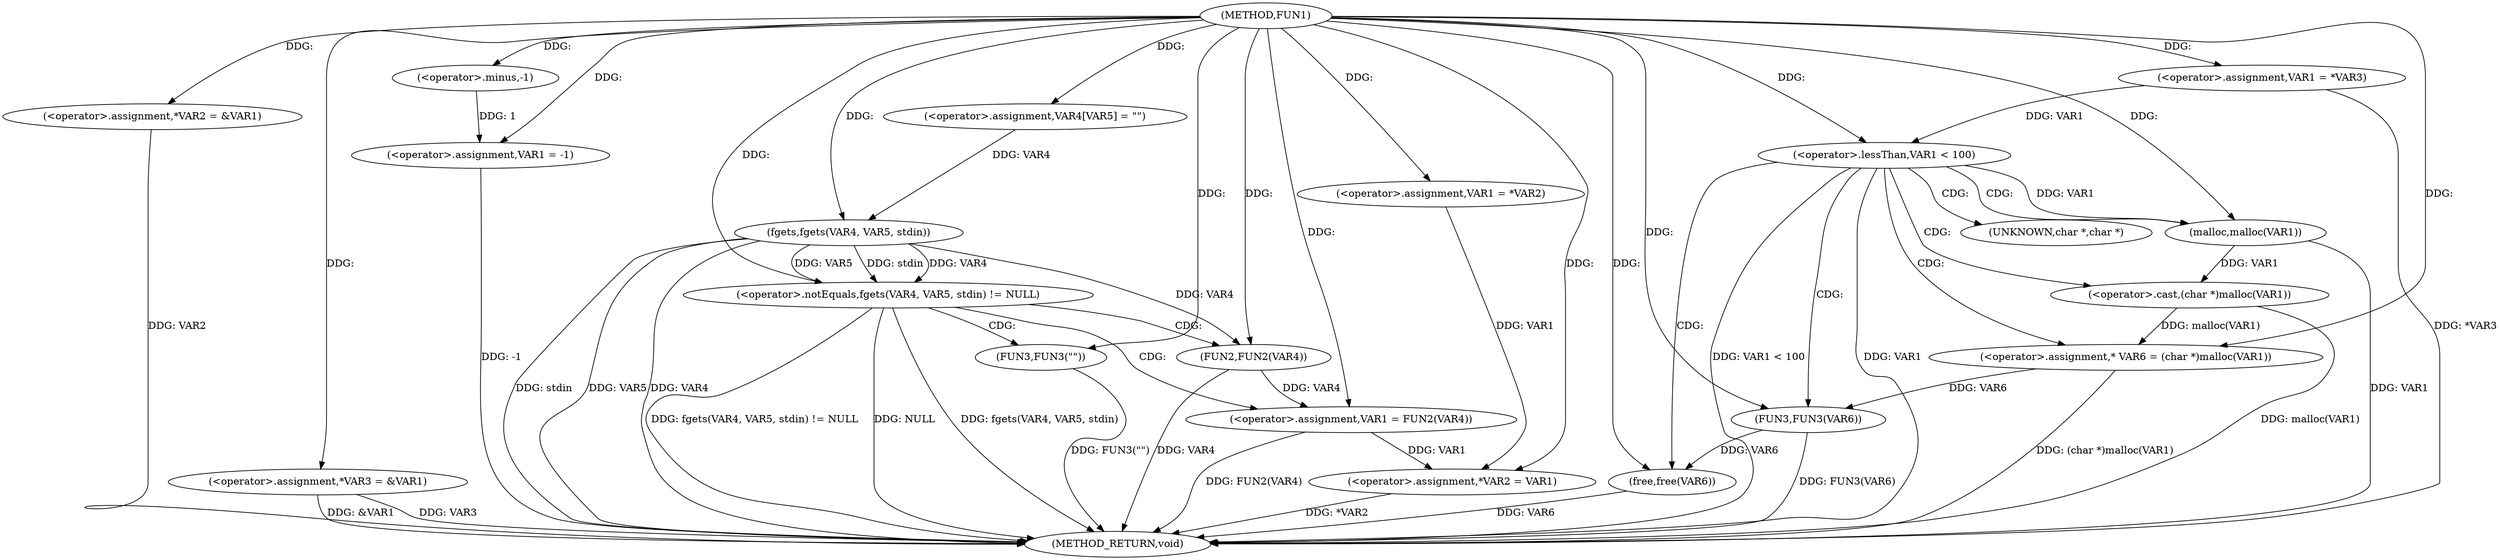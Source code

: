 digraph FUN1 {  
"1000100" [label = "(METHOD,FUN1)" ]
"1000170" [label = "(METHOD_RETURN,void)" ]
"1000104" [label = "(<operator>.assignment,*VAR2 = &VAR1)" ]
"1000109" [label = "(<operator>.assignment,*VAR3 = &VAR1)" ]
"1000113" [label = "(<operator>.assignment,VAR1 = -1)" ]
"1000115" [label = "(<operator>.minus,-1)" ]
"1000119" [label = "(<operator>.assignment,VAR1 = *VAR2)" ]
"1000125" [label = "(<operator>.assignment,VAR4[VAR5] = \"\")" ]
"1000129" [label = "(<operator>.notEquals,fgets(VAR4, VAR5, stdin) != NULL)" ]
"1000130" [label = "(fgets,fgets(VAR4, VAR5, stdin))" ]
"1000136" [label = "(<operator>.assignment,VAR1 = FUN2(VAR4))" ]
"1000138" [label = "(FUN2,FUN2(VAR4))" ]
"1000142" [label = "(FUN3,FUN3(\"\"))" ]
"1000144" [label = "(<operator>.assignment,*VAR2 = VAR1)" ]
"1000150" [label = "(<operator>.assignment,VAR1 = *VAR3)" ]
"1000155" [label = "(<operator>.lessThan,VAR1 < 100)" ]
"1000160" [label = "(<operator>.assignment,* VAR6 = (char *)malloc(VAR1))" ]
"1000162" [label = "(<operator>.cast,(char *)malloc(VAR1))" ]
"1000164" [label = "(malloc,malloc(VAR1))" ]
"1000166" [label = "(FUN3,FUN3(VAR6))" ]
"1000168" [label = "(free,free(VAR6))" ]
"1000163" [label = "(UNKNOWN,char *,char *)" ]
  "1000142" -> "1000170"  [ label = "DDG: FUN3(\"\")"] 
  "1000168" -> "1000170"  [ label = "DDG: VAR6"] 
  "1000104" -> "1000170"  [ label = "DDG: VAR2"] 
  "1000113" -> "1000170"  [ label = "DDG: -1"] 
  "1000130" -> "1000170"  [ label = "DDG: stdin"] 
  "1000160" -> "1000170"  [ label = "DDG: (char *)malloc(VAR1)"] 
  "1000109" -> "1000170"  [ label = "DDG: &VAR1"] 
  "1000129" -> "1000170"  [ label = "DDG: fgets(VAR4, VAR5, stdin)"] 
  "1000162" -> "1000170"  [ label = "DDG: malloc(VAR1)"] 
  "1000130" -> "1000170"  [ label = "DDG: VAR5"] 
  "1000138" -> "1000170"  [ label = "DDG: VAR4"] 
  "1000166" -> "1000170"  [ label = "DDG: FUN3(VAR6)"] 
  "1000150" -> "1000170"  [ label = "DDG: *VAR3"] 
  "1000129" -> "1000170"  [ label = "DDG: fgets(VAR4, VAR5, stdin) != NULL"] 
  "1000155" -> "1000170"  [ label = "DDG: VAR1 < 100"] 
  "1000129" -> "1000170"  [ label = "DDG: NULL"] 
  "1000109" -> "1000170"  [ label = "DDG: VAR3"] 
  "1000144" -> "1000170"  [ label = "DDG: *VAR2"] 
  "1000155" -> "1000170"  [ label = "DDG: VAR1"] 
  "1000136" -> "1000170"  [ label = "DDG: FUN2(VAR4)"] 
  "1000130" -> "1000170"  [ label = "DDG: VAR4"] 
  "1000164" -> "1000170"  [ label = "DDG: VAR1"] 
  "1000100" -> "1000104"  [ label = "DDG: "] 
  "1000100" -> "1000109"  [ label = "DDG: "] 
  "1000115" -> "1000113"  [ label = "DDG: 1"] 
  "1000100" -> "1000113"  [ label = "DDG: "] 
  "1000100" -> "1000115"  [ label = "DDG: "] 
  "1000100" -> "1000119"  [ label = "DDG: "] 
  "1000100" -> "1000125"  [ label = "DDG: "] 
  "1000130" -> "1000129"  [ label = "DDG: VAR4"] 
  "1000130" -> "1000129"  [ label = "DDG: VAR5"] 
  "1000130" -> "1000129"  [ label = "DDG: stdin"] 
  "1000125" -> "1000130"  [ label = "DDG: VAR4"] 
  "1000100" -> "1000130"  [ label = "DDG: "] 
  "1000100" -> "1000129"  [ label = "DDG: "] 
  "1000138" -> "1000136"  [ label = "DDG: VAR4"] 
  "1000100" -> "1000136"  [ label = "DDG: "] 
  "1000130" -> "1000138"  [ label = "DDG: VAR4"] 
  "1000100" -> "1000138"  [ label = "DDG: "] 
  "1000100" -> "1000142"  [ label = "DDG: "] 
  "1000119" -> "1000144"  [ label = "DDG: VAR1"] 
  "1000136" -> "1000144"  [ label = "DDG: VAR1"] 
  "1000100" -> "1000144"  [ label = "DDG: "] 
  "1000100" -> "1000150"  [ label = "DDG: "] 
  "1000150" -> "1000155"  [ label = "DDG: VAR1"] 
  "1000100" -> "1000155"  [ label = "DDG: "] 
  "1000162" -> "1000160"  [ label = "DDG: malloc(VAR1)"] 
  "1000100" -> "1000160"  [ label = "DDG: "] 
  "1000164" -> "1000162"  [ label = "DDG: VAR1"] 
  "1000155" -> "1000164"  [ label = "DDG: VAR1"] 
  "1000100" -> "1000164"  [ label = "DDG: "] 
  "1000160" -> "1000166"  [ label = "DDG: VAR6"] 
  "1000100" -> "1000166"  [ label = "DDG: "] 
  "1000166" -> "1000168"  [ label = "DDG: VAR6"] 
  "1000100" -> "1000168"  [ label = "DDG: "] 
  "1000129" -> "1000142"  [ label = "CDG: "] 
  "1000129" -> "1000136"  [ label = "CDG: "] 
  "1000129" -> "1000138"  [ label = "CDG: "] 
  "1000155" -> "1000163"  [ label = "CDG: "] 
  "1000155" -> "1000168"  [ label = "CDG: "] 
  "1000155" -> "1000160"  [ label = "CDG: "] 
  "1000155" -> "1000166"  [ label = "CDG: "] 
  "1000155" -> "1000162"  [ label = "CDG: "] 
  "1000155" -> "1000164"  [ label = "CDG: "] 
}
